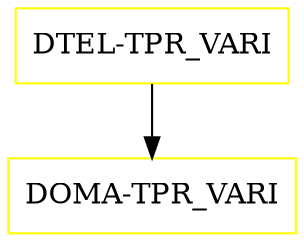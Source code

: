 digraph G {
  "DTEL-TPR_VARI" [shape=box,color=yellow];
  "DOMA-TPR_VARI" [shape=box,color=yellow,URL="./DOMA_TPR_VARI.html"];
  "DTEL-TPR_VARI" -> "DOMA-TPR_VARI";
}
